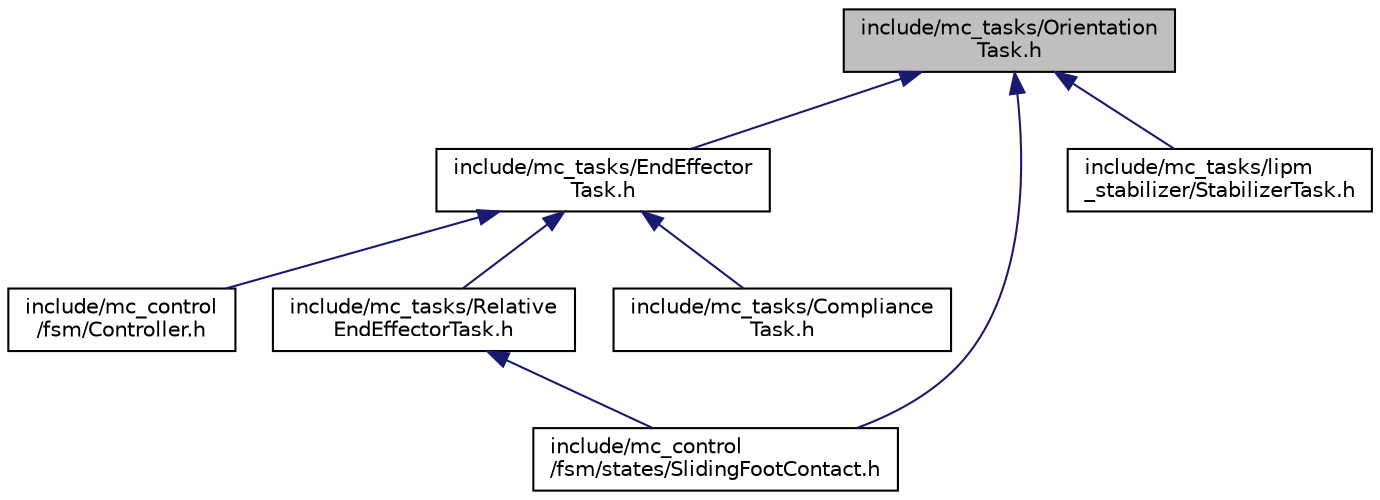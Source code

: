 digraph "include/mc_tasks/OrientationTask.h"
{
 // INTERACTIVE_SVG=YES
  edge [fontname="Helvetica",fontsize="10",labelfontname="Helvetica",labelfontsize="10"];
  node [fontname="Helvetica",fontsize="10",shape=record];
  Node96 [label="include/mc_tasks/Orientation\lTask.h",height=0.2,width=0.4,color="black", fillcolor="grey75", style="filled", fontcolor="black"];
  Node96 -> Node97 [dir="back",color="midnightblue",fontsize="10",style="solid",fontname="Helvetica"];
  Node97 [label="include/mc_tasks/EndEffector\lTask.h",height=0.2,width=0.4,color="black", fillcolor="white", style="filled",URL="$EndEffectorTask_8h.html"];
  Node97 -> Node98 [dir="back",color="midnightblue",fontsize="10",style="solid",fontname="Helvetica"];
  Node98 [label="include/mc_control\l/fsm/Controller.h",height=0.2,width=0.4,color="black", fillcolor="white", style="filled",URL="$Controller_8h.html"];
  Node97 -> Node99 [dir="back",color="midnightblue",fontsize="10",style="solid",fontname="Helvetica"];
  Node99 [label="include/mc_tasks/Relative\lEndEffectorTask.h",height=0.2,width=0.4,color="black", fillcolor="white", style="filled",URL="$RelativeEndEffectorTask_8h.html"];
  Node99 -> Node100 [dir="back",color="midnightblue",fontsize="10",style="solid",fontname="Helvetica"];
  Node100 [label="include/mc_control\l/fsm/states/SlidingFootContact.h",height=0.2,width=0.4,color="black", fillcolor="white", style="filled",URL="$SlidingFootContact_8h.html"];
  Node97 -> Node101 [dir="back",color="midnightblue",fontsize="10",style="solid",fontname="Helvetica"];
  Node101 [label="include/mc_tasks/Compliance\lTask.h",height=0.2,width=0.4,color="black", fillcolor="white", style="filled",URL="$ComplianceTask_8h.html"];
  Node96 -> Node100 [dir="back",color="midnightblue",fontsize="10",style="solid",fontname="Helvetica"];
  Node96 -> Node102 [dir="back",color="midnightblue",fontsize="10",style="solid",fontname="Helvetica"];
  Node102 [label="include/mc_tasks/lipm\l_stabilizer/StabilizerTask.h",height=0.2,width=0.4,color="black", fillcolor="white", style="filled",URL="$StabilizerTask_8h.html"];
}
